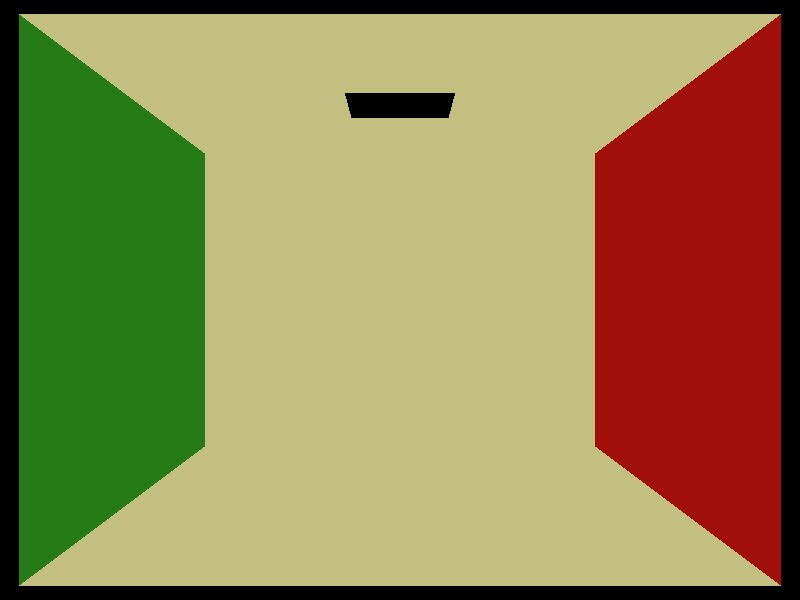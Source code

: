 // Cornell Box
// Adapted from original
// Author: Ryan Schmitt

camera {
  location  <0, 5, 15.5>
  up        <0,  1,  0>
  right     <1, 0,  0>
  look_at   <0, 5, 0>
}

//TOP LIGHT
//doubled the real colors, it was too dark
light_source {<0, 10, 0> color rgb <2, 1.7, 0.86>}
//halved the real colors, so it is subtle
//light_source {<0, 5, 15> color rgb <0.1, 0.085, 0.043>}


//Short box
box { <-1,-1,-1>, <1,1,1>
   rotate <0, -20, 0>
   scale 1.5
   translate <1.5, 1.5, 1.5>
   pigment { color rgb <0.76,0.75,0.5> }
   finish { ambient 0 diffuse 0.2 }
}

//Tall box
box { <-1,-1,-1>, <1,1,1>
   rotate <0, 20, 0>
   scale <1.5, 3, 1.5>
   translate <-2, 3, -2>
   pigment { color rgb <0.76,0.75,0.5> }
   finish { ambient 0 diffuse 0.2 }
}

// THE ROOM

// floor @ y=0
triangle { <-5,0,5>, <5,0,-5>, <-5,0,-5>
   pigment { color rgb <0.76,0.75,0.5> }
   finish { ambient 0 diffuse 0.2 }
}
triangle { <-5,0,5>, <5,0,5>, <5,0,-5>
   pigment { color rgb <0.76,0.75,0.5> }
   finish { ambient 0 diffuse 0.2 }
}

// right wall
triangle { <5,0,5>, <5,10,5>, <5,0,-5>
   pigment { color rgb <0.15,0.48,.09>}
   finish { ambient 0 diffuse 0.2 }
}
triangle { <5,10,5>, <5,10,-5>, <5,0,-5>
   pigment { color rgb <0.15,0.48,.09>}
   finish { ambient 0 diffuse 0.2 }
}

// left wall
triangle { <-5,0,5>, <-5,0,-5>, <-5,10,-5>
   pigment { color rgb <0.63,0.06,.04>}
   finish { ambient 0 diffuse 0.2 }
}
triangle { <-5,10,5>, <-5,0,5>, <-5,10,-5>
   pigment { color rgb <0.63,0.06,.04>}
   finish { ambient 0 diffuse 0.2 }
}

// back wall
triangle { <5,10,-5>, <-5,10,-5>, <5,0,-5>
   pigment { color rgb <0.76,0.75,0.5> }
   finish { ambient 0 diffuse 0.2 }
}
triangle { <5,0,-5>, <-5,10,-5>, <-5,0,-5>
   pigment { color rgb <0.76,0.75,0.5> }
   finish { ambient 0 diffuse 0.2 }
}

// ceiling @ y=10, w/ a 1x1 hole in the middle
//big left part
triangle { <-5,10,5>, <-5,10,-5>, <-1,10,5>
   pigment { color rgb <0.76,0.75,0.5> }
   finish { ambient 0 diffuse 0.2 }
}
triangle { <-1,10,5>, <-5,10,-5>, <-1,10,-5>
   pigment { color rgb <0.76,0.75,0.5> }
   finish { ambient 0 diffuse 0.2 }
}
//big right part
triangle { <5,10,5>, <1,10,5>, <1,10,-5>
   pigment { color rgb <0.76,0.75,0.5> }
   finish { ambient 0 diffuse 0.2 }
}
triangle { <5,10,5>, <1,10,-5>, <5,10,-5>
   pigment { color rgb <0.76,0.75,0.5> }
   finish { ambient 0 diffuse 0.2 }
}
//little front part
triangle { <-1,10,5>, <1,10,1>, <1,10,5>
   pigment { color rgb <0.76,0.75,0.5> }
   finish { ambient 0 diffuse 0.2 }
}
triangle { <-1,10,5>, <-1,10,1>, <1,10,1>
   pigment { color rgb <0.76,0.75,0.5> }
   finish { ambient 0 diffuse 0.2 }
}
//little back part
triangle { <-1,10,-1>, <1,10,-5>, <1,10,-1>
   pigment { color rgb <0.76,0.75,0.5> }
   finish { ambient 0 diffuse 0.2 }
}
triangle { <-1,10,-1>, <-1,10,-5>, <1,10,-5>
   pigment { color rgb <0.76,0.75,0.5> }
   finish { ambient 0 diffuse 0.2 }
}


